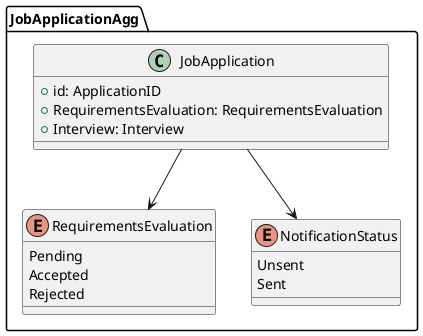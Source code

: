 @startuml DomainModel
package JobApplicationAgg {
    class JobApplication {
        +id: ApplicationID
        +RequirementsEvaluation: RequirementsEvaluation
        +Interview: Interview
    }


    enum RequirementsEvaluation {
        Pending
        Accepted
        Rejected
    }

    enum NotificationStatus {
        Unsent
        Sent
    }

    JobApplication --> RequirementsEvaluation
    JobApplication --> NotificationStatus
}
@enduml
